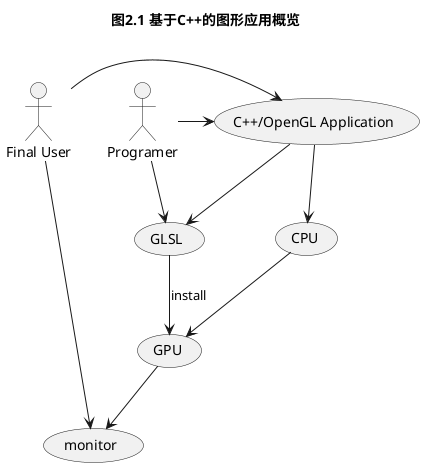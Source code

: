 @startuml

title 图2.1 基于C++的图形应用概览

actor :Final User: as FUser
actor Programer as PUser

FUser --> (monitor)
FUser -> (C++/OpenGL Application)
PUser -> (C++/OpenGL Application)
PUser -> (GLSL)
(C++/OpenGL Application) --> (GLSL)
(C++/OpenGL Application) --> (CPU)
(CPU) --> (GPU)
(GLSL) --> (GPU): install
(GPU) --> (monitor)

@enduml